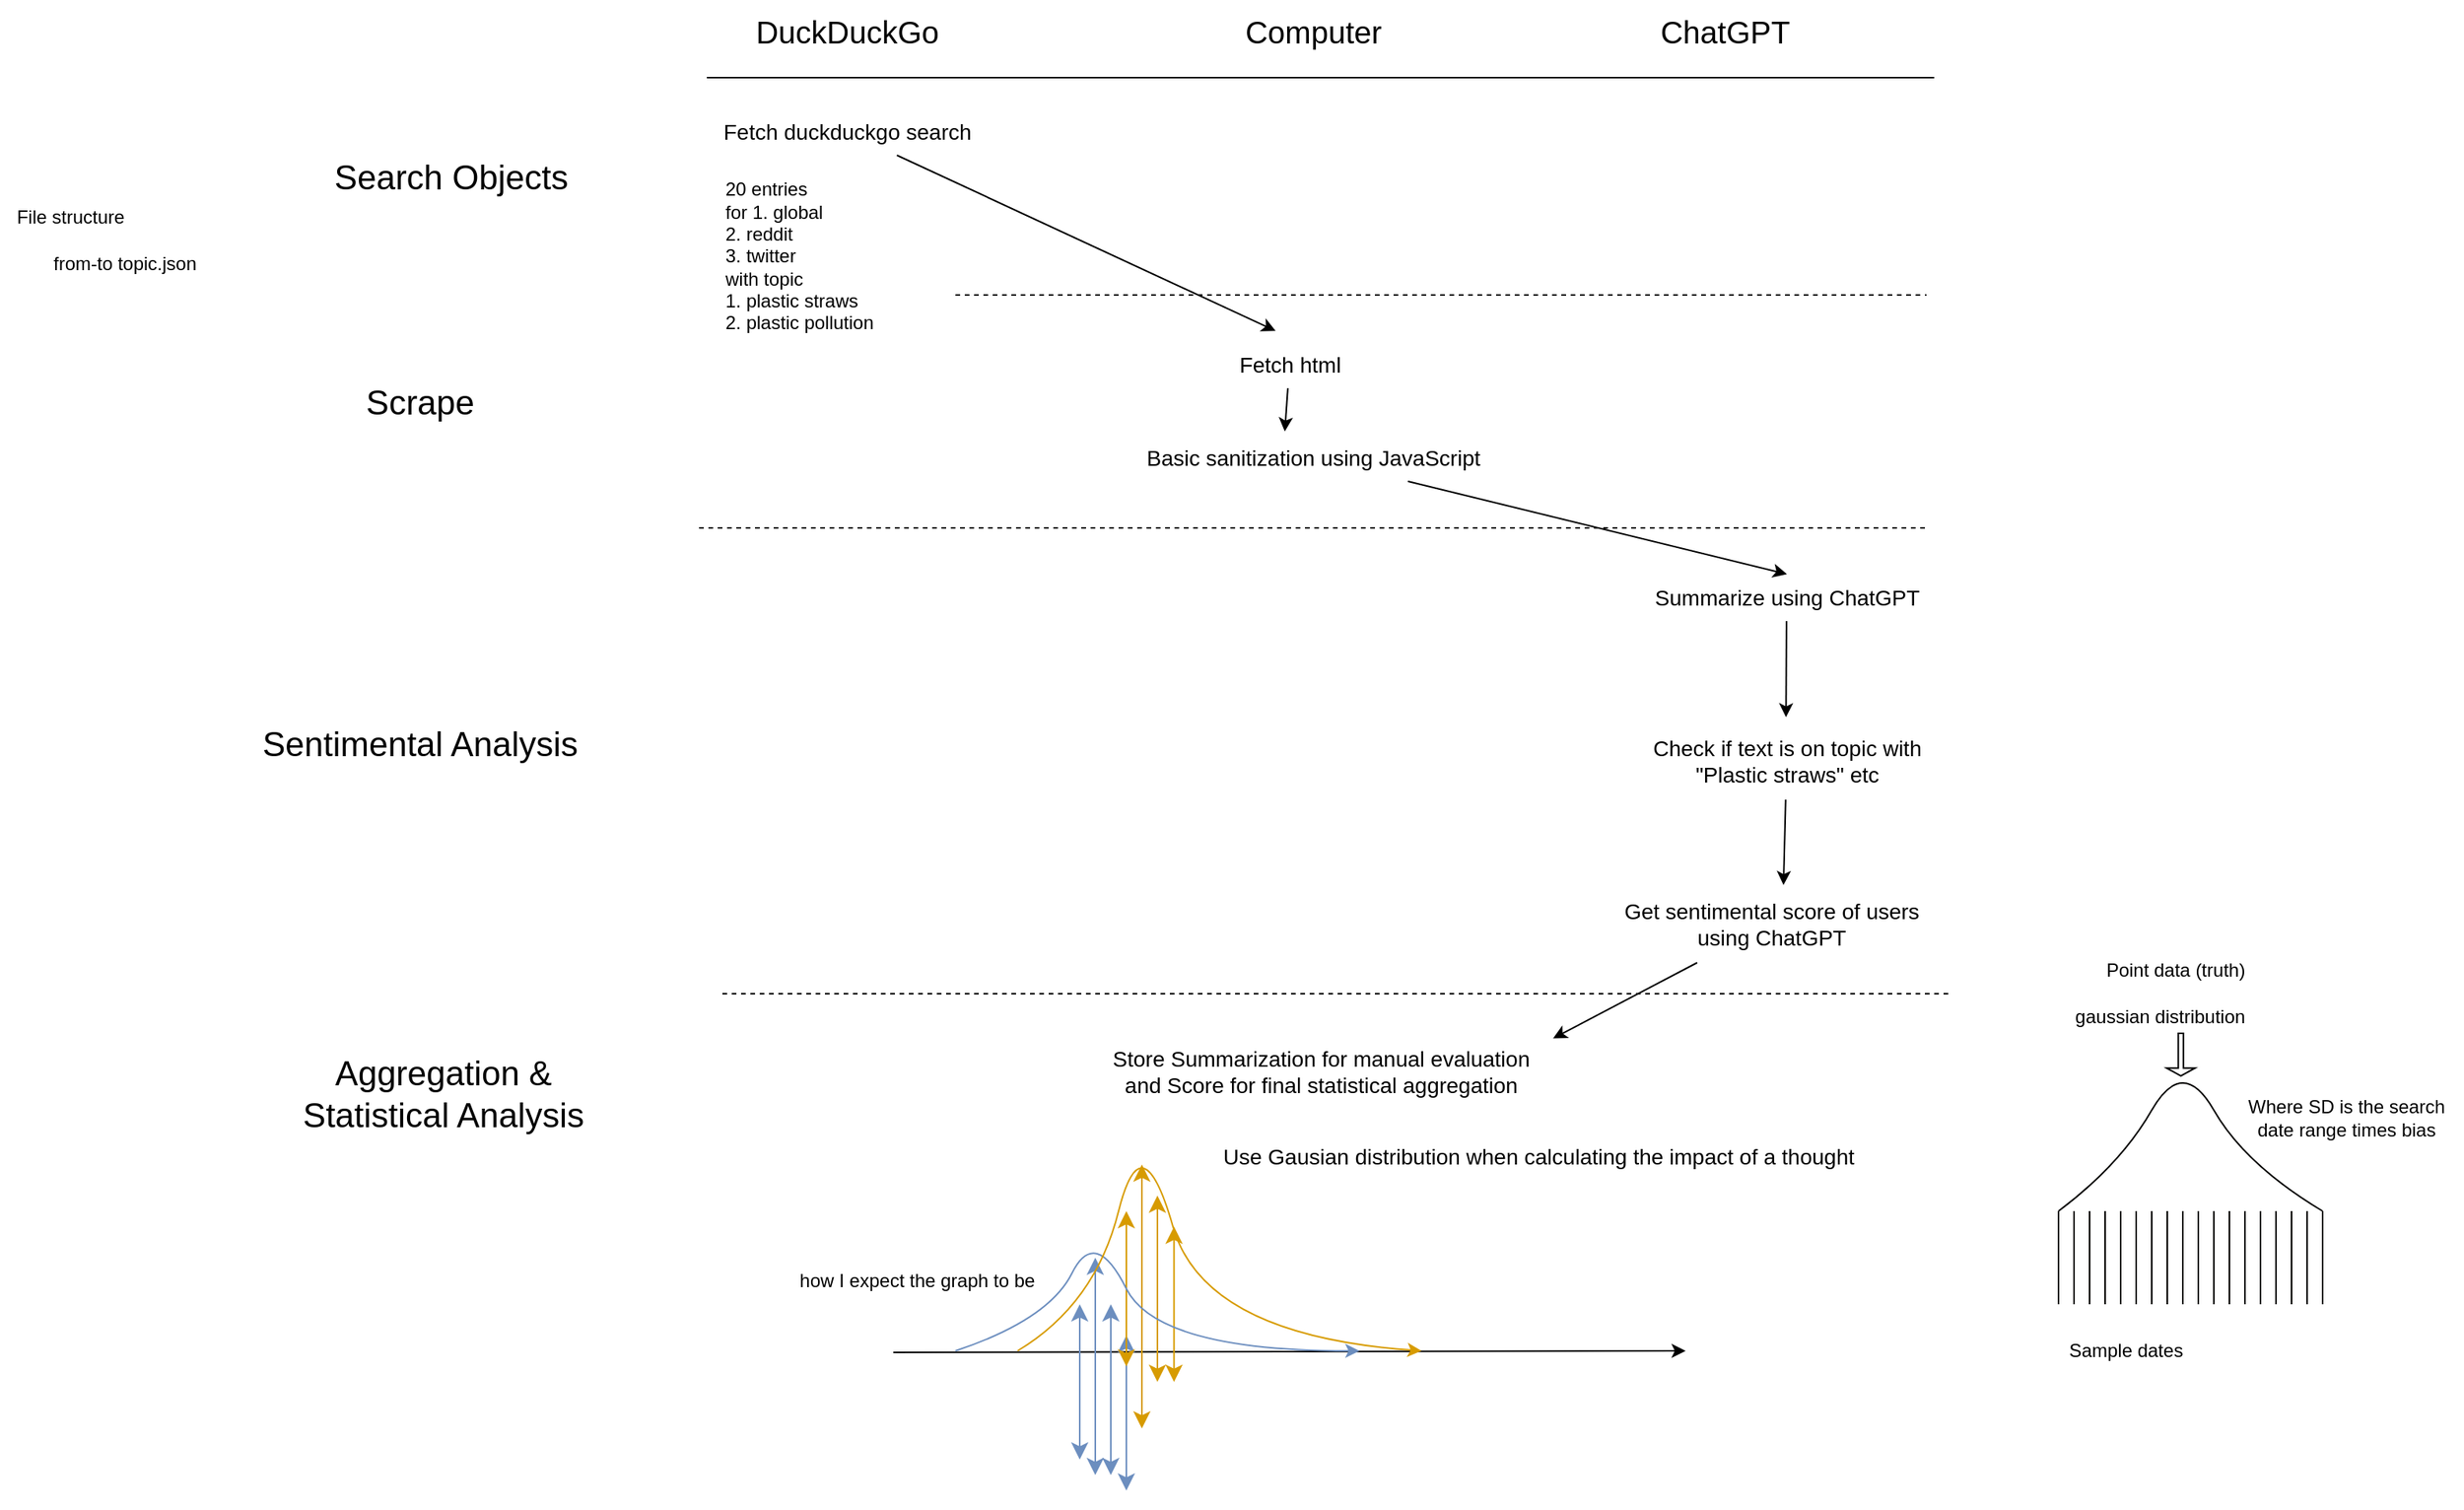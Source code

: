 <mxfile>
    <diagram id="sXECKzmn4BDFKu1Glzt3" name="Page-1">
        <mxGraphModel dx="2230" dy="1520" grid="1" gridSize="10" guides="1" tooltips="1" connect="1" arrows="1" fold="1" page="1" pageScale="1" pageWidth="850" pageHeight="1100" math="0" shadow="0">
            <root>
                <mxCell id="0"/>
                <mxCell id="1" parent="0"/>
                <mxCell id="2" value="Fetch duckduckgo search" style="text;html=1;align=center;verticalAlign=middle;resizable=0;points=[];autosize=1;strokeColor=none;fillColor=none;fontSize=14;" parent="1" vertex="1">
                    <mxGeometry x="30" y="80" width="180" height="30" as="geometry"/>
                </mxCell>
                <mxCell id="12" style="edgeStyle=none;html=1;entryX=0.425;entryY=-0.071;entryDx=0;entryDy=0;entryPerimeter=0;" parent="1" source="3" target="5" edge="1">
                    <mxGeometry relative="1" as="geometry"/>
                </mxCell>
                <mxCell id="8" style="edgeStyle=none;html=1;entryX=0.501;entryY=-0.008;entryDx=0;entryDy=0;entryPerimeter=0;" parent="1" source="5" target="7" edge="1">
                    <mxGeometry relative="1" as="geometry">
                        <mxPoint x="457" y="220" as="targetPoint"/>
                    </mxGeometry>
                </mxCell>
                <mxCell id="5" value="Basic sanitization using JavaScript" style="text;html=1;align=center;verticalAlign=middle;resizable=0;points=[];autosize=1;strokeColor=none;fillColor=none;fontSize=14;" parent="1" vertex="1">
                    <mxGeometry x="300" y="290" width="240" height="30" as="geometry"/>
                </mxCell>
                <mxCell id="10" style="edgeStyle=none;html=1;entryX=0.498;entryY=-0.062;entryDx=0;entryDy=0;entryPerimeter=0;" parent="1" source="7" target="25" edge="1">
                    <mxGeometry relative="1" as="geometry"/>
                </mxCell>
                <mxCell id="7" value="Summarize using ChatGPT" style="text;html=1;align=center;verticalAlign=middle;resizable=0;points=[];autosize=1;strokeColor=none;fillColor=none;fontSize=14;" parent="1" vertex="1">
                    <mxGeometry x="630" y="380" width="190" height="30" as="geometry"/>
                </mxCell>
                <mxCell id="24" style="edgeStyle=none;html=1;entryX=1.016;entryY=0.075;entryDx=0;entryDy=0;entryPerimeter=0;endArrow=classic;endFill=1;" parent="1" source="9" target="18" edge="1">
                    <mxGeometry relative="1" as="geometry"/>
                </mxCell>
                <mxCell id="9" value="Get sentimental score of users&lt;br style=&quot;font-size: 14px;&quot;&gt;using ChatGPT" style="text;html=1;align=center;verticalAlign=middle;resizable=0;points=[];autosize=1;strokeColor=none;fillColor=none;fontSize=14;" parent="1" vertex="1">
                    <mxGeometry x="610" y="580" width="210" height="50" as="geometry"/>
                </mxCell>
                <mxCell id="11" value="20 entries&lt;br&gt;for 1. global&lt;br&gt;2. reddit&lt;br&gt;3. twitter&lt;br&gt;with topic&lt;br&gt;1. plastic straws&lt;br&gt;2. plastic pollution" style="text;html=1;align=left;verticalAlign=middle;resizable=0;points=[];autosize=1;strokeColor=none;fillColor=none;" parent="1" vertex="1">
                    <mxGeometry x="40" y="120" width="120" height="110" as="geometry"/>
                </mxCell>
                <mxCell id="13" value="DuckDuckGo" style="text;html=1;align=center;verticalAlign=middle;resizable=0;points=[];autosize=1;strokeColor=none;fillColor=none;fontSize=20;" parent="1" vertex="1">
                    <mxGeometry x="50" y="10" width="140" height="40" as="geometry"/>
                </mxCell>
                <mxCell id="14" value="" style="edgeStyle=none;orthogonalLoop=1;jettySize=auto;html=1;endArrow=none;endFill=0;" parent="1" edge="1">
                    <mxGeometry width="100" relative="1" as="geometry">
                        <mxPoint x="30" y="60" as="sourcePoint"/>
                        <mxPoint x="820" y="60" as="targetPoint"/>
                        <Array as="points"/>
                    </mxGeometry>
                </mxCell>
                <mxCell id="15" value="Computer" style="text;html=1;align=center;verticalAlign=middle;resizable=0;points=[];autosize=1;strokeColor=none;fillColor=none;fontSize=20;" parent="1" vertex="1">
                    <mxGeometry x="365" y="10" width="110" height="40" as="geometry"/>
                </mxCell>
                <mxCell id="16" value="ChatGPT" style="text;html=1;align=center;verticalAlign=middle;resizable=0;points=[];autosize=1;strokeColor=none;fillColor=none;fontSize=20;" parent="1" vertex="1">
                    <mxGeometry x="630" y="10" width="110" height="40" as="geometry"/>
                </mxCell>
                <mxCell id="18" value="Store Summarization for manual evaluation&lt;br style=&quot;font-size: 14px;&quot;&gt;and Score for final statistical aggregation" style="text;html=1;align=center;verticalAlign=middle;resizable=0;points=[];autosize=1;strokeColor=none;fillColor=none;fontSize=14;" parent="1" vertex="1">
                    <mxGeometry x="280" y="675" width="290" height="50" as="geometry"/>
                </mxCell>
                <mxCell id="20" value="File structure" style="text;html=1;align=center;verticalAlign=middle;resizable=0;points=[];autosize=1;strokeColor=none;fillColor=none;" parent="1" vertex="1">
                    <mxGeometry x="-425" y="135" width="90" height="30" as="geometry"/>
                </mxCell>
                <mxCell id="21" value="from-to topic.json" style="text;html=1;align=center;verticalAlign=middle;resizable=0;points=[];autosize=1;strokeColor=none;fillColor=none;" parent="1" vertex="1">
                    <mxGeometry x="-405" y="165" width="120" height="30" as="geometry"/>
                </mxCell>
                <mxCell id="26" style="edgeStyle=none;html=1;entryX=0.538;entryY=0;entryDx=0;entryDy=0;entryPerimeter=0;" parent="1" source="25" target="9" edge="1">
                    <mxGeometry relative="1" as="geometry"/>
                </mxCell>
                <mxCell id="25" value="Check if text is on topic with&lt;br style=&quot;font-size: 14px;&quot;&gt;&quot;Plastic straws&quot; etc" style="text;html=1;align=center;verticalAlign=middle;resizable=0;points=[];autosize=1;strokeColor=none;fillColor=none;fontSize=14;" parent="1" vertex="1">
                    <mxGeometry x="625" y="475" width="200" height="50" as="geometry"/>
                </mxCell>
                <mxCell id="28" value="" style="edgeStyle=none;html=1;entryX=0.401;entryY=-0.229;entryDx=0;entryDy=0;entryPerimeter=0;endArrow=classic;endFill=1;" parent="1" source="2" target="3" edge="1">
                    <mxGeometry relative="1" as="geometry">
                        <mxPoint x="200" y="100.714" as="sourcePoint"/>
                        <mxPoint x="444.21" y="203.13" as="targetPoint"/>
                        <Array as="points"/>
                    </mxGeometry>
                </mxCell>
                <mxCell id="3" value="Fetch html" style="text;html=1;align=center;verticalAlign=middle;resizable=0;points=[];autosize=1;strokeColor=none;fillColor=none;fontSize=14;" parent="1" vertex="1">
                    <mxGeometry x="360" y="230" width="90" height="30" as="geometry"/>
                </mxCell>
                <mxCell id="29" value="" style="edgeStyle=none;orthogonalLoop=1;jettySize=auto;html=1;endArrow=none;endFill=0;dashed=1;" parent="1" edge="1">
                    <mxGeometry width="100" relative="1" as="geometry">
                        <mxPoint x="190" y="200" as="sourcePoint"/>
                        <mxPoint x="815" y="200" as="targetPoint"/>
                        <Array as="points"/>
                    </mxGeometry>
                </mxCell>
                <mxCell id="30" value="" style="edgeStyle=none;orthogonalLoop=1;jettySize=auto;html=1;endArrow=none;endFill=0;dashed=1;" parent="1" edge="1">
                    <mxGeometry width="100" relative="1" as="geometry">
                        <mxPoint x="25" y="350" as="sourcePoint"/>
                        <mxPoint x="815" y="350" as="targetPoint"/>
                        <Array as="points"/>
                    </mxGeometry>
                </mxCell>
                <mxCell id="31" value="" style="edgeStyle=none;orthogonalLoop=1;jettySize=auto;html=1;endArrow=none;endFill=0;dashed=1;" parent="1" edge="1">
                    <mxGeometry width="100" relative="1" as="geometry">
                        <mxPoint x="40" y="650.0" as="sourcePoint"/>
                        <mxPoint x="830" y="650.0" as="targetPoint"/>
                        <Array as="points"/>
                    </mxGeometry>
                </mxCell>
                <mxCell id="32" value="Search Objects" style="text;html=1;align=center;verticalAlign=middle;resizable=0;points=[];autosize=1;strokeColor=none;fillColor=none;fontSize=22;" parent="1" vertex="1">
                    <mxGeometry x="-220" y="105" width="170" height="40" as="geometry"/>
                </mxCell>
                <mxCell id="33" value="Scrape" style="text;html=1;align=center;verticalAlign=middle;resizable=0;points=[];autosize=1;strokeColor=none;fillColor=none;fontSize=22;" parent="1" vertex="1">
                    <mxGeometry x="-200" y="250" width="90" height="40" as="geometry"/>
                </mxCell>
                <mxCell id="34" value="Sentimental Analysis" style="text;html=1;align=center;verticalAlign=middle;resizable=0;points=[];autosize=1;strokeColor=none;fillColor=none;fontSize=22;" parent="1" vertex="1">
                    <mxGeometry x="-270" y="470" width="230" height="40" as="geometry"/>
                </mxCell>
                <mxCell id="35" value="Aggregation &amp;amp;&lt;br&gt;Statistical Analysis" style="text;html=1;align=center;verticalAlign=middle;resizable=0;points=[];autosize=1;strokeColor=none;fillColor=none;fontSize=22;" parent="1" vertex="1">
                    <mxGeometry x="-240" y="680" width="200" height="70" as="geometry"/>
                </mxCell>
                <mxCell id="36" value="" style="edgeStyle=none;orthogonalLoop=1;jettySize=auto;html=1;" parent="1" edge="1">
                    <mxGeometry width="100" relative="1" as="geometry">
                        <mxPoint x="150" y="881" as="sourcePoint"/>
                        <mxPoint x="660" y="880" as="targetPoint"/>
                        <Array as="points"/>
                    </mxGeometry>
                </mxCell>
                <mxCell id="37" value="" style="edgeStyle=none;orthogonalLoop=1;jettySize=auto;html=1;endArrow=classic;startArrow=classic;endSize=8;startSize=8;fillColor=#dae8fc;strokeColor=#6c8ebf;" parent="1" edge="1">
                    <mxGeometry width="100" relative="1" as="geometry">
                        <mxPoint x="270" y="850" as="sourcePoint"/>
                        <mxPoint x="270" y="950" as="targetPoint"/>
                        <Array as="points"/>
                    </mxGeometry>
                </mxCell>
                <mxCell id="38" value="" style="edgeStyle=none;orthogonalLoop=1;jettySize=auto;html=1;endArrow=classic;startArrow=classic;endSize=8;startSize=8;fillColor=#dae8fc;strokeColor=#6c8ebf;" parent="1" edge="1">
                    <mxGeometry width="100" relative="1" as="geometry">
                        <mxPoint x="280" y="820" as="sourcePoint"/>
                        <mxPoint x="280.0" y="960" as="targetPoint"/>
                        <Array as="points"/>
                    </mxGeometry>
                </mxCell>
                <mxCell id="39" value="" style="edgeStyle=none;orthogonalLoop=1;jettySize=auto;html=1;endArrow=classic;startArrow=classic;endSize=8;startSize=8;fillColor=#dae8fc;strokeColor=#6c8ebf;" parent="1" edge="1">
                    <mxGeometry width="100" relative="1" as="geometry">
                        <mxPoint x="290" y="850" as="sourcePoint"/>
                        <mxPoint x="290.0" y="960" as="targetPoint"/>
                        <Array as="points"/>
                    </mxGeometry>
                </mxCell>
                <mxCell id="40" value="" style="edgeStyle=none;orthogonalLoop=1;jettySize=auto;html=1;endArrow=classic;startArrow=classic;endSize=8;startSize=8;fillColor=#dae8fc;strokeColor=#6c8ebf;" parent="1" edge="1">
                    <mxGeometry width="100" relative="1" as="geometry">
                        <mxPoint x="300.0" y="870" as="sourcePoint"/>
                        <mxPoint x="300.0" y="970" as="targetPoint"/>
                        <Array as="points"/>
                    </mxGeometry>
                </mxCell>
                <mxCell id="41" value="" style="edgeStyle=none;orthogonalLoop=1;jettySize=auto;html=1;endArrow=classic;startArrow=classic;endSize=8;startSize=8;fillColor=#ffe6cc;strokeColor=#d79b00;" parent="1" edge="1">
                    <mxGeometry width="100" relative="1" as="geometry">
                        <mxPoint x="300.0" y="790" as="sourcePoint"/>
                        <mxPoint x="300.0" y="890" as="targetPoint"/>
                        <Array as="points"/>
                    </mxGeometry>
                </mxCell>
                <mxCell id="42" value="" style="edgeStyle=none;orthogonalLoop=1;jettySize=auto;html=1;endArrow=classic;startArrow=classic;endSize=8;startSize=8;fillColor=#ffe6cc;strokeColor=#d79b00;" parent="1" edge="1">
                    <mxGeometry width="100" relative="1" as="geometry">
                        <mxPoint x="310" y="760" as="sourcePoint"/>
                        <mxPoint x="310.0" y="930" as="targetPoint"/>
                        <Array as="points"/>
                    </mxGeometry>
                </mxCell>
                <mxCell id="43" value="" style="edgeStyle=none;orthogonalLoop=1;jettySize=auto;html=1;endArrow=classic;startArrow=classic;endSize=8;startSize=8;fillColor=#ffe6cc;strokeColor=#d79b00;" parent="1" edge="1">
                    <mxGeometry width="100" relative="1" as="geometry">
                        <mxPoint x="320" y="780" as="sourcePoint"/>
                        <mxPoint x="320.0" y="900" as="targetPoint"/>
                        <Array as="points"/>
                    </mxGeometry>
                </mxCell>
                <mxCell id="44" value="" style="edgeStyle=none;orthogonalLoop=1;jettySize=auto;html=1;endArrow=classic;startArrow=classic;endSize=8;startSize=8;fillColor=#ffe6cc;strokeColor=#d79b00;" parent="1" edge="1">
                    <mxGeometry width="100" relative="1" as="geometry">
                        <mxPoint x="330.69" y="800" as="sourcePoint"/>
                        <mxPoint x="330.69" y="900" as="targetPoint"/>
                        <Array as="points"/>
                    </mxGeometry>
                </mxCell>
                <mxCell id="45" value="how I expect the graph to be" style="text;html=1;align=center;verticalAlign=middle;resizable=0;points=[];autosize=1;strokeColor=none;fillColor=none;" parent="1" vertex="1">
                    <mxGeometry x="80" y="820" width="170" height="30" as="geometry"/>
                </mxCell>
                <mxCell id="46" value="" style="curved=1;endArrow=classic;html=1;fillColor=#dae8fc;strokeColor=#6c8ebf;" parent="1" edge="1">
                    <mxGeometry width="50" height="50" relative="1" as="geometry">
                        <mxPoint x="190" y="880" as="sourcePoint"/>
                        <mxPoint x="450" y="880" as="targetPoint"/>
                        <Array as="points">
                            <mxPoint x="250" y="860"/>
                            <mxPoint x="280" y="800"/>
                            <mxPoint x="320" y="880"/>
                        </Array>
                    </mxGeometry>
                </mxCell>
                <mxCell id="47" value="" style="curved=1;endArrow=classic;html=1;fillColor=#ffe6cc;strokeColor=#d79b00;" parent="1" edge="1">
                    <mxGeometry width="50" height="50" relative="1" as="geometry">
                        <mxPoint x="230.0" y="880" as="sourcePoint"/>
                        <mxPoint x="490" y="880" as="targetPoint"/>
                        <Array as="points">
                            <mxPoint x="280" y="850"/>
                            <mxPoint x="310" y="730"/>
                            <mxPoint x="350" y="870"/>
                        </Array>
                    </mxGeometry>
                </mxCell>
                <mxCell id="48" value="Use Gausian distribution when calculating the impact of a thought" style="text;html=1;align=center;verticalAlign=middle;resizable=0;points=[];autosize=1;strokeColor=none;fillColor=none;fontSize=14;" parent="1" vertex="1">
                    <mxGeometry x="350" y="740" width="430" height="30" as="geometry"/>
                </mxCell>
                <mxCell id="49" value="" style="curved=1;endArrow=none;html=1;fillColor=#ffe6cc;strokeColor=#030200;endFill=0;" edge="1" parent="1">
                    <mxGeometry width="50" height="50" relative="1" as="geometry">
                        <mxPoint x="900.0" y="790" as="sourcePoint"/>
                        <mxPoint x="1070" y="790" as="targetPoint"/>
                        <Array as="points">
                            <mxPoint x="940" y="760"/>
                            <mxPoint x="980" y="690"/>
                            <mxPoint x="1020" y="760"/>
                        </Array>
                    </mxGeometry>
                </mxCell>
                <mxCell id="50" value="gaussian distribution" style="text;html=1;align=center;verticalAlign=middle;resizable=0;points=[];autosize=1;strokeColor=none;fillColor=none;" vertex="1" parent="1">
                    <mxGeometry x="900" y="650" width="130" height="30" as="geometry"/>
                </mxCell>
                <mxCell id="59" value="" style="shape=singleArrow;whiteSpace=wrap;html=1;arrowWidth=0.177;arrowSize=0.187;fillColor=none;rotation=90;" vertex="1" parent="1">
                    <mxGeometry x="965" y="680" width="27.5" height="18.45" as="geometry"/>
                </mxCell>
                <mxCell id="61" value="" style="edgeStyle=none;orthogonalLoop=1;jettySize=auto;html=1;strokeColor=#030200;endArrow=none;endFill=0;" edge="1" parent="1">
                    <mxGeometry width="100" relative="1" as="geometry">
                        <mxPoint x="900" y="790" as="sourcePoint"/>
                        <mxPoint x="900" y="850" as="targetPoint"/>
                        <Array as="points"/>
                    </mxGeometry>
                </mxCell>
                <mxCell id="62" value="" style="edgeStyle=none;orthogonalLoop=1;jettySize=auto;html=1;strokeColor=#030200;endArrow=none;endFill=0;" edge="1" parent="1">
                    <mxGeometry width="100" relative="1" as="geometry">
                        <mxPoint x="910" y="790" as="sourcePoint"/>
                        <mxPoint x="910" y="850" as="targetPoint"/>
                        <Array as="points"/>
                    </mxGeometry>
                </mxCell>
                <mxCell id="63" value="" style="edgeStyle=none;orthogonalLoop=1;jettySize=auto;html=1;strokeColor=#030200;endArrow=none;endFill=0;" edge="1" parent="1">
                    <mxGeometry width="100" relative="1" as="geometry">
                        <mxPoint x="920" y="790" as="sourcePoint"/>
                        <mxPoint x="920" y="850" as="targetPoint"/>
                        <Array as="points"/>
                    </mxGeometry>
                </mxCell>
                <mxCell id="64" value="" style="edgeStyle=none;orthogonalLoop=1;jettySize=auto;html=1;strokeColor=#030200;endArrow=none;endFill=0;" edge="1" parent="1">
                    <mxGeometry width="100" relative="1" as="geometry">
                        <mxPoint x="930" y="790" as="sourcePoint"/>
                        <mxPoint x="930" y="850" as="targetPoint"/>
                        <Array as="points"/>
                    </mxGeometry>
                </mxCell>
                <mxCell id="65" value="" style="edgeStyle=none;orthogonalLoop=1;jettySize=auto;html=1;strokeColor=#030200;endArrow=none;endFill=0;" edge="1" parent="1">
                    <mxGeometry width="100" relative="1" as="geometry">
                        <mxPoint x="940" y="790" as="sourcePoint"/>
                        <mxPoint x="940" y="850" as="targetPoint"/>
                        <Array as="points"/>
                    </mxGeometry>
                </mxCell>
                <mxCell id="66" value="" style="edgeStyle=none;orthogonalLoop=1;jettySize=auto;html=1;strokeColor=#030200;endArrow=none;endFill=0;" edge="1" parent="1">
                    <mxGeometry width="100" relative="1" as="geometry">
                        <mxPoint x="950" y="790" as="sourcePoint"/>
                        <mxPoint x="950" y="850" as="targetPoint"/>
                        <Array as="points"/>
                    </mxGeometry>
                </mxCell>
                <mxCell id="67" value="" style="edgeStyle=none;orthogonalLoop=1;jettySize=auto;html=1;strokeColor=#030200;endArrow=none;endFill=0;" edge="1" parent="1">
                    <mxGeometry width="100" relative="1" as="geometry">
                        <mxPoint x="960" y="790" as="sourcePoint"/>
                        <mxPoint x="960" y="850" as="targetPoint"/>
                        <Array as="points"/>
                    </mxGeometry>
                </mxCell>
                <mxCell id="68" value="" style="edgeStyle=none;orthogonalLoop=1;jettySize=auto;html=1;strokeColor=#030200;endArrow=none;endFill=0;" edge="1" parent="1">
                    <mxGeometry width="100" relative="1" as="geometry">
                        <mxPoint x="970" y="790" as="sourcePoint"/>
                        <mxPoint x="970" y="850" as="targetPoint"/>
                        <Array as="points"/>
                    </mxGeometry>
                </mxCell>
                <mxCell id="69" value="" style="edgeStyle=none;orthogonalLoop=1;jettySize=auto;html=1;strokeColor=#030200;endArrow=none;endFill=0;" edge="1" parent="1">
                    <mxGeometry width="100" relative="1" as="geometry">
                        <mxPoint x="980" y="790" as="sourcePoint"/>
                        <mxPoint x="980" y="850" as="targetPoint"/>
                        <Array as="points"/>
                    </mxGeometry>
                </mxCell>
                <mxCell id="70" value="" style="edgeStyle=none;orthogonalLoop=1;jettySize=auto;html=1;strokeColor=#030200;endArrow=none;endFill=0;" edge="1" parent="1">
                    <mxGeometry width="100" relative="1" as="geometry">
                        <mxPoint x="990" y="790" as="sourcePoint"/>
                        <mxPoint x="990" y="850" as="targetPoint"/>
                        <Array as="points"/>
                    </mxGeometry>
                </mxCell>
                <mxCell id="71" value="" style="edgeStyle=none;orthogonalLoop=1;jettySize=auto;html=1;strokeColor=#030200;endArrow=none;endFill=0;" edge="1" parent="1">
                    <mxGeometry width="100" relative="1" as="geometry">
                        <mxPoint x="1000" y="790" as="sourcePoint"/>
                        <mxPoint x="1000" y="850" as="targetPoint"/>
                        <Array as="points"/>
                    </mxGeometry>
                </mxCell>
                <mxCell id="72" value="" style="edgeStyle=none;orthogonalLoop=1;jettySize=auto;html=1;strokeColor=#030200;endArrow=none;endFill=0;" edge="1" parent="1">
                    <mxGeometry width="100" relative="1" as="geometry">
                        <mxPoint x="1010" y="790" as="sourcePoint"/>
                        <mxPoint x="1010" y="850" as="targetPoint"/>
                        <Array as="points"/>
                    </mxGeometry>
                </mxCell>
                <mxCell id="73" value="" style="edgeStyle=none;orthogonalLoop=1;jettySize=auto;html=1;strokeColor=#030200;endArrow=none;endFill=0;" edge="1" parent="1">
                    <mxGeometry width="100" relative="1" as="geometry">
                        <mxPoint x="1020" y="790" as="sourcePoint"/>
                        <mxPoint x="1020" y="850" as="targetPoint"/>
                        <Array as="points"/>
                    </mxGeometry>
                </mxCell>
                <mxCell id="74" value="" style="edgeStyle=none;orthogonalLoop=1;jettySize=auto;html=1;strokeColor=#030200;endArrow=none;endFill=0;" edge="1" parent="1">
                    <mxGeometry width="100" relative="1" as="geometry">
                        <mxPoint x="1030" y="790" as="sourcePoint"/>
                        <mxPoint x="1030" y="850" as="targetPoint"/>
                        <Array as="points"/>
                    </mxGeometry>
                </mxCell>
                <mxCell id="75" value="" style="edgeStyle=none;orthogonalLoop=1;jettySize=auto;html=1;strokeColor=#030200;endArrow=none;endFill=0;" edge="1" parent="1">
                    <mxGeometry width="100" relative="1" as="geometry">
                        <mxPoint x="1040" y="790" as="sourcePoint"/>
                        <mxPoint x="1040" y="850" as="targetPoint"/>
                        <Array as="points"/>
                    </mxGeometry>
                </mxCell>
                <mxCell id="76" value="" style="edgeStyle=none;orthogonalLoop=1;jettySize=auto;html=1;strokeColor=#030200;endArrow=none;endFill=0;" edge="1" parent="1">
                    <mxGeometry width="100" relative="1" as="geometry">
                        <mxPoint x="1050" y="790" as="sourcePoint"/>
                        <mxPoint x="1050" y="850" as="targetPoint"/>
                        <Array as="points"/>
                    </mxGeometry>
                </mxCell>
                <mxCell id="77" value="" style="edgeStyle=none;orthogonalLoop=1;jettySize=auto;html=1;strokeColor=#030200;endArrow=none;endFill=0;" edge="1" parent="1">
                    <mxGeometry width="100" relative="1" as="geometry">
                        <mxPoint x="1060" y="790" as="sourcePoint"/>
                        <mxPoint x="1060" y="850" as="targetPoint"/>
                        <Array as="points"/>
                    </mxGeometry>
                </mxCell>
                <mxCell id="78" value="" style="edgeStyle=none;orthogonalLoop=1;jettySize=auto;html=1;strokeColor=#030200;endArrow=none;endFill=0;" edge="1" parent="1">
                    <mxGeometry width="100" relative="1" as="geometry">
                        <mxPoint x="1070" y="790" as="sourcePoint"/>
                        <mxPoint x="1070" y="850" as="targetPoint"/>
                        <Array as="points"/>
                    </mxGeometry>
                </mxCell>
                <mxCell id="85" value="Sample dates" style="text;html=1;align=center;verticalAlign=middle;resizable=0;points=[];autosize=1;strokeColor=none;fillColor=none;" vertex="1" parent="1">
                    <mxGeometry x="892.5" y="865" width="100" height="30" as="geometry"/>
                </mxCell>
                <mxCell id="86" value="Point data (truth)" style="text;html=1;align=center;verticalAlign=middle;resizable=0;points=[];autosize=1;strokeColor=none;fillColor=none;" vertex="1" parent="1">
                    <mxGeometry x="920" y="620" width="110" height="30" as="geometry"/>
                </mxCell>
                <mxCell id="87" value="Where SD is the search&lt;br&gt;date range times bias" style="text;html=1;align=center;verticalAlign=middle;resizable=0;points=[];autosize=1;strokeColor=none;fillColor=none;" vertex="1" parent="1">
                    <mxGeometry x="1010" y="710" width="150" height="40" as="geometry"/>
                </mxCell>
            </root>
        </mxGraphModel>
    </diagram>
</mxfile>
